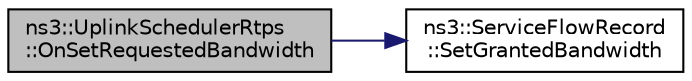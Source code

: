 digraph "ns3::UplinkSchedulerRtps::OnSetRequestedBandwidth"
{
 // LATEX_PDF_SIZE
  edge [fontname="Helvetica",fontsize="10",labelfontname="Helvetica",labelfontsize="10"];
  node [fontname="Helvetica",fontsize="10",shape=record];
  rankdir="LR";
  Node1 [label="ns3::UplinkSchedulerRtps\l::OnSetRequestedBandwidth",height=0.2,width=0.4,color="black", fillcolor="grey75", style="filled", fontcolor="black",tooltip="Set requested bandwidth function."];
  Node1 -> Node2 [color="midnightblue",fontsize="10",style="solid",fontname="Helvetica"];
  Node2 [label="ns3::ServiceFlowRecord\l::SetGrantedBandwidth",height=0.2,width=0.4,color="black", fillcolor="white", style="filled",URL="$classns3_1_1_service_flow_record.html#ae10f3c5af2cea59c522828689d38f63b",tooltip="set the granted bandwidth"];
}
